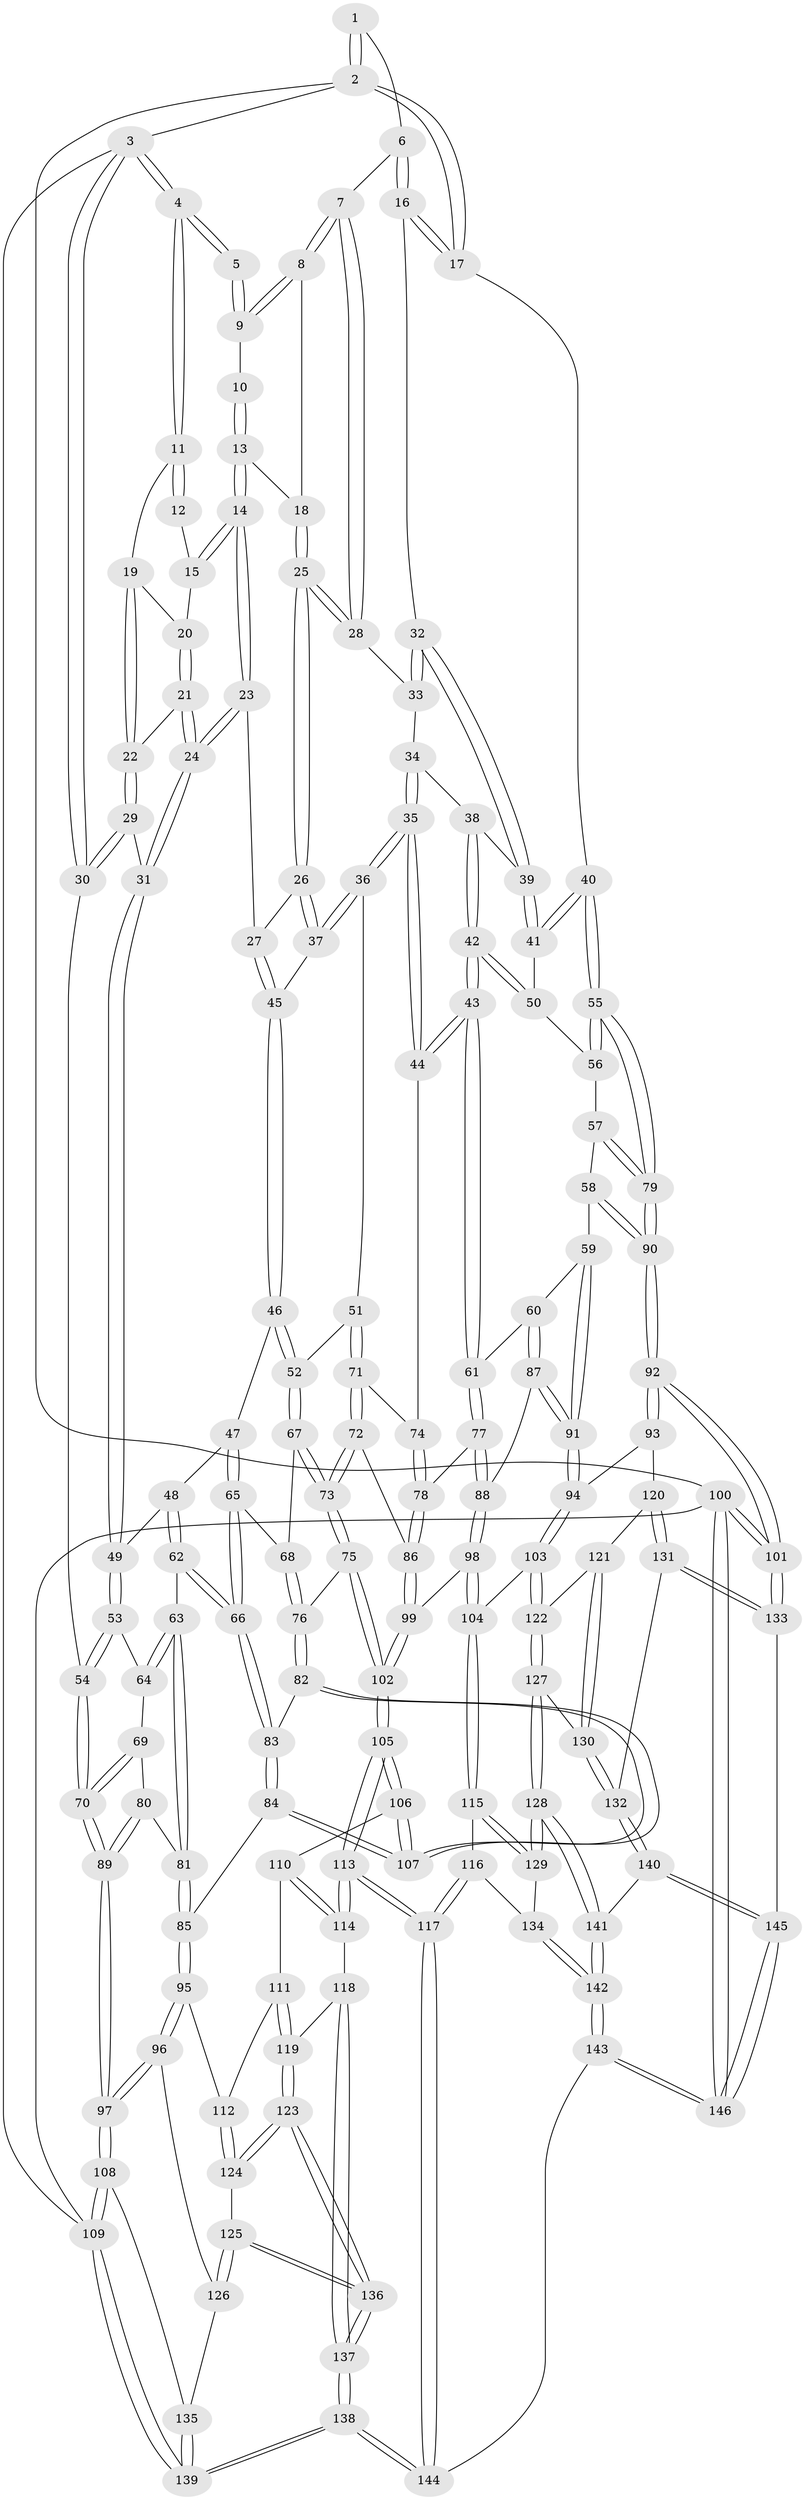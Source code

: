 // coarse degree distribution, {2: 0.11363636363636363, 4: 0.20454545454545456, 3: 0.6022727272727273, 5: 0.07954545454545454}
// Generated by graph-tools (version 1.1) at 2025/54/03/04/25 22:54:40]
// undirected, 146 vertices, 362 edges
graph export_dot {
  node [color=gray90,style=filled];
  1 [pos="+0.751775659704801+0"];
  2 [pos="+1+0"];
  3 [pos="+0+0"];
  4 [pos="+0+0"];
  5 [pos="+0.48621828391572547+0"];
  6 [pos="+0.758469401829118+0.005015937222563261"];
  7 [pos="+0.637468514606872+0.18725800813090576"];
  8 [pos="+0.47195730544124814+0"];
  9 [pos="+0.4715550761099487+0"];
  10 [pos="+0.2531360917671532+0.07534235867082428"];
  11 [pos="+0+0"];
  12 [pos="+0.25126077444504286+0.0752009658121014"];
  13 [pos="+0.34028148659212815+0.16495318010214055"];
  14 [pos="+0.3318608208541297+0.17439047536623617"];
  15 [pos="+0.20251501039846084+0.15096760986873312"];
  16 [pos="+0.8555754359710926+0.191022313528716"];
  17 [pos="+1+0.2014617461748562"];
  18 [pos="+0.42135881284691434+0.13416506295938335"];
  19 [pos="+0+0"];
  20 [pos="+0.1812284775707437+0.1661233457080863"];
  21 [pos="+0.17799512584343574+0.20825519410727208"];
  22 [pos="+0.06128170782964476+0.20473475665036875"];
  23 [pos="+0.28516579331418873+0.2736878591881934"];
  24 [pos="+0.21000537166162597+0.2911819003540733"];
  25 [pos="+0.5048403259380764+0.2800899643339151"];
  26 [pos="+0.50480145883569+0.28025213396430404"];
  27 [pos="+0.29423306314159037+0.27918605299549487"];
  28 [pos="+0.6374366751309831+0.1925809712810597"];
  29 [pos="+0.037832137811374414+0.2663859942172565"];
  30 [pos="+0+0.31709809197989136"];
  31 [pos="+0.16068150666333283+0.3648495689637263"];
  32 [pos="+0.8301505516571839+0.2132155870831435"];
  33 [pos="+0.6656790390575944+0.2110284994720637"];
  34 [pos="+0.6755015293661671+0.24518908677018594"];
  35 [pos="+0.615767914643375+0.43436609934085285"];
  36 [pos="+0.5337802221667147+0.38262486707270355"];
  37 [pos="+0.506858298869317+0.31456589239203625"];
  38 [pos="+0.7161920473455402+0.3130863593046924"];
  39 [pos="+0.8046986051648509+0.3117809284922382"];
  40 [pos="+1+0.40051560736142455"];
  41 [pos="+0.8170246272854634+0.35708187261942526"];
  42 [pos="+0.6447649283535478+0.4418886856434109"];
  43 [pos="+0.6359839596618163+0.44559305269321753"];
  44 [pos="+0.6232964000561354+0.44065868089199967"];
  45 [pos="+0.3530554893063386+0.3708812032571271"];
  46 [pos="+0.34459920743888006+0.40347952363720163"];
  47 [pos="+0.21655553273581155+0.427488937145814"];
  48 [pos="+0.18008133553891803+0.4037344095951932"];
  49 [pos="+0.159268500026545+0.3770041084022162"];
  50 [pos="+0.7802243169867509+0.42759551843233895"];
  51 [pos="+0.4344226841628613+0.47272641312850355"];
  52 [pos="+0.38682141109776946+0.47101718178365176"];
  53 [pos="+0.043125064257435744+0.43856638541022663"];
  54 [pos="+0+0.48337351712101234"];
  55 [pos="+1+0.4070426796825668"];
  56 [pos="+0.7993017734058915+0.4502530500086023"];
  57 [pos="+0.8232045621638898+0.510271929591301"];
  58 [pos="+0.8130609084826046+0.5699507804818068"];
  59 [pos="+0.8129466970670167+0.5700288986783729"];
  60 [pos="+0.6649980772562253+0.514571253987024"];
  61 [pos="+0.6507724661377338+0.4937931239239522"];
  62 [pos="+0.15190988611301398+0.5392431194374924"];
  63 [pos="+0.15137022280625217+0.5400356971725163"];
  64 [pos="+0.08408929463023454+0.5099918612377377"];
  65 [pos="+0.2675518898536499+0.5107490087623793"];
  66 [pos="+0.2534243080567117+0.5464496803626845"];
  67 [pos="+0.3610572321745113+0.49438930632484124"];
  68 [pos="+0.32733800493997467+0.5118563231572483"];
  69 [pos="+0.08666868219597348+0.5552543241865208"];
  70 [pos="+0+0.5006990462025979"];
  71 [pos="+0.4564561151123779+0.5414936813741629"];
  72 [pos="+0.4502143021756357+0.6017462118287342"];
  73 [pos="+0.4097009224541421+0.6265116511889616"];
  74 [pos="+0.5480875411076428+0.5303295657206759"];
  75 [pos="+0.39404439128475377+0.6411450965467307"];
  76 [pos="+0.3569456588287646+0.6467679303433046"];
  77 [pos="+0.5849722299600002+0.6125230712146059"];
  78 [pos="+0.5370475050587746+0.6071137683164126"];
  79 [pos="+1+0.4507523213419822"];
  80 [pos="+0.09825226295643796+0.5743563377726911"];
  81 [pos="+0.13674141503664755+0.5938839494585602"];
  82 [pos="+0.3555812328959863+0.6474771808824632"];
  83 [pos="+0.24913425947978424+0.5949183320281141"];
  84 [pos="+0.16289400328009374+0.6592917204224518"];
  85 [pos="+0.16029301395797813+0.6604373477278445"];
  86 [pos="+0.5103046020612437+0.621369451262486"];
  87 [pos="+0.6893455552744411+0.6303769943997306"];
  88 [pos="+0.6291492710533069+0.6638281124604348"];
  89 [pos="+0+0.6503881502316382"];
  90 [pos="+1+0.6768114487902835"];
  91 [pos="+0.761307127657952+0.6575989753883345"];
  92 [pos="+1+0.6936140964019594"];
  93 [pos="+0.8794392723371752+0.7473843377163853"];
  94 [pos="+0.777727756263636+0.7068921536370446"];
  95 [pos="+0.12060796258471668+0.7328659358278329"];
  96 [pos="+0.09621577717096301+0.7427867882610603"];
  97 [pos="+0+0.7059972250793249"];
  98 [pos="+0.5999147477410821+0.7437493175660156"];
  99 [pos="+0.5380298006569649+0.747170726895366"];
  100 [pos="+1+1"];
  101 [pos="+1+0.909643965059745"];
  102 [pos="+0.4859016433802308+0.7787424008591229"];
  103 [pos="+0.6926480399978717+0.791038804473051"];
  104 [pos="+0.6550397733787369+0.7880294231841802"];
  105 [pos="+0.45051443510905775+0.8381091546929539"];
  106 [pos="+0.32439377231047406+0.7186786038117831"];
  107 [pos="+0.32840424198297097+0.6963956507869646"];
  108 [pos="+0+0.7678031662469846"];
  109 [pos="+0+1"];
  110 [pos="+0.2743754354306525+0.7681962959847124"];
  111 [pos="+0.24998061584880335+0.7762979737079642"];
  112 [pos="+0.14873211982720957+0.7473527947519052"];
  113 [pos="+0.4407733889939111+0.8839331882209502"];
  114 [pos="+0.4013663946909531+0.8842020182062651"];
  115 [pos="+0.6302001400964214+0.8418676990954437"];
  116 [pos="+0.5907686344988081+0.8843694735993016"];
  117 [pos="+0.4498164454581433+0.8984678810693718"];
  118 [pos="+0.35836649673901466+0.8957767146371293"];
  119 [pos="+0.2659484281092522+0.8945038626135505"];
  120 [pos="+0.8354488248083811+0.8359378986562381"];
  121 [pos="+0.8010157134221365+0.8353203532225922"];
  122 [pos="+0.6985175927743359+0.7992764371672185"];
  123 [pos="+0.23837744820936357+0.9128681202552433"];
  124 [pos="+0.19793793066505827+0.8528696438224491"];
  125 [pos="+0.12339371640439123+0.8921573833538589"];
  126 [pos="+0.1070280202021995+0.8706991198256454"];
  127 [pos="+0.7263331947902277+0.894467718172852"];
  128 [pos="+0.7081883748966002+0.9176137070220929"];
  129 [pos="+0.6650038125999708+0.9084049418572953"];
  130 [pos="+0.7409848679376979+0.8966435837809432"];
  131 [pos="+0.843311134177666+0.8891629927607951"];
  132 [pos="+0.799778796756395+0.9211769225884658"];
  133 [pos="+0.9055381313562311+0.9220100384713555"];
  134 [pos="+0.6214698526671469+0.9306253119280378"];
  135 [pos="+0.05524784059421635+0.9050814230798291"];
  136 [pos="+0.1837028731901748+0.9815249710810617"];
  137 [pos="+0.14826671653087609+1"];
  138 [pos="+0.14304505636946385+1"];
  139 [pos="+0+1"];
  140 [pos="+0.7957277785212281+0.982536410027569"];
  141 [pos="+0.7057611850879426+0.9402741631400894"];
  142 [pos="+0.6185432869514311+1"];
  143 [pos="+0.5877398907628533+1"];
  144 [pos="+0.5169748083056713+1"];
  145 [pos="+0.811315197115869+1"];
  146 [pos="+0.7795540102600733+1"];
  1 -- 2;
  1 -- 2;
  1 -- 6;
  2 -- 3;
  2 -- 17;
  2 -- 17;
  2 -- 100;
  3 -- 4;
  3 -- 4;
  3 -- 30;
  3 -- 30;
  3 -- 109;
  4 -- 5;
  4 -- 5;
  4 -- 11;
  4 -- 11;
  5 -- 9;
  5 -- 9;
  6 -- 7;
  6 -- 16;
  6 -- 16;
  7 -- 8;
  7 -- 8;
  7 -- 28;
  7 -- 28;
  8 -- 9;
  8 -- 9;
  8 -- 18;
  9 -- 10;
  10 -- 13;
  10 -- 13;
  11 -- 12;
  11 -- 12;
  11 -- 19;
  12 -- 15;
  13 -- 14;
  13 -- 14;
  13 -- 18;
  14 -- 15;
  14 -- 15;
  14 -- 23;
  14 -- 23;
  15 -- 20;
  16 -- 17;
  16 -- 17;
  16 -- 32;
  17 -- 40;
  18 -- 25;
  18 -- 25;
  19 -- 20;
  19 -- 22;
  19 -- 22;
  20 -- 21;
  20 -- 21;
  21 -- 22;
  21 -- 24;
  21 -- 24;
  22 -- 29;
  22 -- 29;
  23 -- 24;
  23 -- 24;
  23 -- 27;
  24 -- 31;
  24 -- 31;
  25 -- 26;
  25 -- 26;
  25 -- 28;
  25 -- 28;
  26 -- 27;
  26 -- 37;
  26 -- 37;
  27 -- 45;
  27 -- 45;
  28 -- 33;
  29 -- 30;
  29 -- 30;
  29 -- 31;
  30 -- 54;
  31 -- 49;
  31 -- 49;
  32 -- 33;
  32 -- 33;
  32 -- 39;
  32 -- 39;
  33 -- 34;
  34 -- 35;
  34 -- 35;
  34 -- 38;
  35 -- 36;
  35 -- 36;
  35 -- 44;
  35 -- 44;
  36 -- 37;
  36 -- 37;
  36 -- 51;
  37 -- 45;
  38 -- 39;
  38 -- 42;
  38 -- 42;
  39 -- 41;
  39 -- 41;
  40 -- 41;
  40 -- 41;
  40 -- 55;
  40 -- 55;
  41 -- 50;
  42 -- 43;
  42 -- 43;
  42 -- 50;
  42 -- 50;
  43 -- 44;
  43 -- 44;
  43 -- 61;
  43 -- 61;
  44 -- 74;
  45 -- 46;
  45 -- 46;
  46 -- 47;
  46 -- 52;
  46 -- 52;
  47 -- 48;
  47 -- 65;
  47 -- 65;
  48 -- 49;
  48 -- 62;
  48 -- 62;
  49 -- 53;
  49 -- 53;
  50 -- 56;
  51 -- 52;
  51 -- 71;
  51 -- 71;
  52 -- 67;
  52 -- 67;
  53 -- 54;
  53 -- 54;
  53 -- 64;
  54 -- 70;
  54 -- 70;
  55 -- 56;
  55 -- 56;
  55 -- 79;
  55 -- 79;
  56 -- 57;
  57 -- 58;
  57 -- 79;
  57 -- 79;
  58 -- 59;
  58 -- 90;
  58 -- 90;
  59 -- 60;
  59 -- 91;
  59 -- 91;
  60 -- 61;
  60 -- 87;
  60 -- 87;
  61 -- 77;
  61 -- 77;
  62 -- 63;
  62 -- 66;
  62 -- 66;
  63 -- 64;
  63 -- 64;
  63 -- 81;
  63 -- 81;
  64 -- 69;
  65 -- 66;
  65 -- 66;
  65 -- 68;
  66 -- 83;
  66 -- 83;
  67 -- 68;
  67 -- 73;
  67 -- 73;
  68 -- 76;
  68 -- 76;
  69 -- 70;
  69 -- 70;
  69 -- 80;
  70 -- 89;
  70 -- 89;
  71 -- 72;
  71 -- 72;
  71 -- 74;
  72 -- 73;
  72 -- 73;
  72 -- 86;
  73 -- 75;
  73 -- 75;
  74 -- 78;
  74 -- 78;
  75 -- 76;
  75 -- 102;
  75 -- 102;
  76 -- 82;
  76 -- 82;
  77 -- 78;
  77 -- 88;
  77 -- 88;
  78 -- 86;
  78 -- 86;
  79 -- 90;
  79 -- 90;
  80 -- 81;
  80 -- 89;
  80 -- 89;
  81 -- 85;
  81 -- 85;
  82 -- 83;
  82 -- 107;
  82 -- 107;
  83 -- 84;
  83 -- 84;
  84 -- 85;
  84 -- 107;
  84 -- 107;
  85 -- 95;
  85 -- 95;
  86 -- 99;
  86 -- 99;
  87 -- 88;
  87 -- 91;
  87 -- 91;
  88 -- 98;
  88 -- 98;
  89 -- 97;
  89 -- 97;
  90 -- 92;
  90 -- 92;
  91 -- 94;
  91 -- 94;
  92 -- 93;
  92 -- 93;
  92 -- 101;
  92 -- 101;
  93 -- 94;
  93 -- 120;
  94 -- 103;
  94 -- 103;
  95 -- 96;
  95 -- 96;
  95 -- 112;
  96 -- 97;
  96 -- 97;
  96 -- 126;
  97 -- 108;
  97 -- 108;
  98 -- 99;
  98 -- 104;
  98 -- 104;
  99 -- 102;
  99 -- 102;
  100 -- 101;
  100 -- 101;
  100 -- 146;
  100 -- 146;
  100 -- 109;
  101 -- 133;
  101 -- 133;
  102 -- 105;
  102 -- 105;
  103 -- 104;
  103 -- 122;
  103 -- 122;
  104 -- 115;
  104 -- 115;
  105 -- 106;
  105 -- 106;
  105 -- 113;
  105 -- 113;
  106 -- 107;
  106 -- 107;
  106 -- 110;
  108 -- 109;
  108 -- 109;
  108 -- 135;
  109 -- 139;
  109 -- 139;
  110 -- 111;
  110 -- 114;
  110 -- 114;
  111 -- 112;
  111 -- 119;
  111 -- 119;
  112 -- 124;
  112 -- 124;
  113 -- 114;
  113 -- 114;
  113 -- 117;
  113 -- 117;
  114 -- 118;
  115 -- 116;
  115 -- 129;
  115 -- 129;
  116 -- 117;
  116 -- 117;
  116 -- 134;
  117 -- 144;
  117 -- 144;
  118 -- 119;
  118 -- 137;
  118 -- 137;
  119 -- 123;
  119 -- 123;
  120 -- 121;
  120 -- 131;
  120 -- 131;
  121 -- 122;
  121 -- 130;
  121 -- 130;
  122 -- 127;
  122 -- 127;
  123 -- 124;
  123 -- 124;
  123 -- 136;
  123 -- 136;
  124 -- 125;
  125 -- 126;
  125 -- 126;
  125 -- 136;
  125 -- 136;
  126 -- 135;
  127 -- 128;
  127 -- 128;
  127 -- 130;
  128 -- 129;
  128 -- 129;
  128 -- 141;
  128 -- 141;
  129 -- 134;
  130 -- 132;
  130 -- 132;
  131 -- 132;
  131 -- 133;
  131 -- 133;
  132 -- 140;
  132 -- 140;
  133 -- 145;
  134 -- 142;
  134 -- 142;
  135 -- 139;
  135 -- 139;
  136 -- 137;
  136 -- 137;
  137 -- 138;
  137 -- 138;
  138 -- 139;
  138 -- 139;
  138 -- 144;
  138 -- 144;
  140 -- 141;
  140 -- 145;
  140 -- 145;
  141 -- 142;
  141 -- 142;
  142 -- 143;
  142 -- 143;
  143 -- 144;
  143 -- 146;
  143 -- 146;
  145 -- 146;
  145 -- 146;
}
